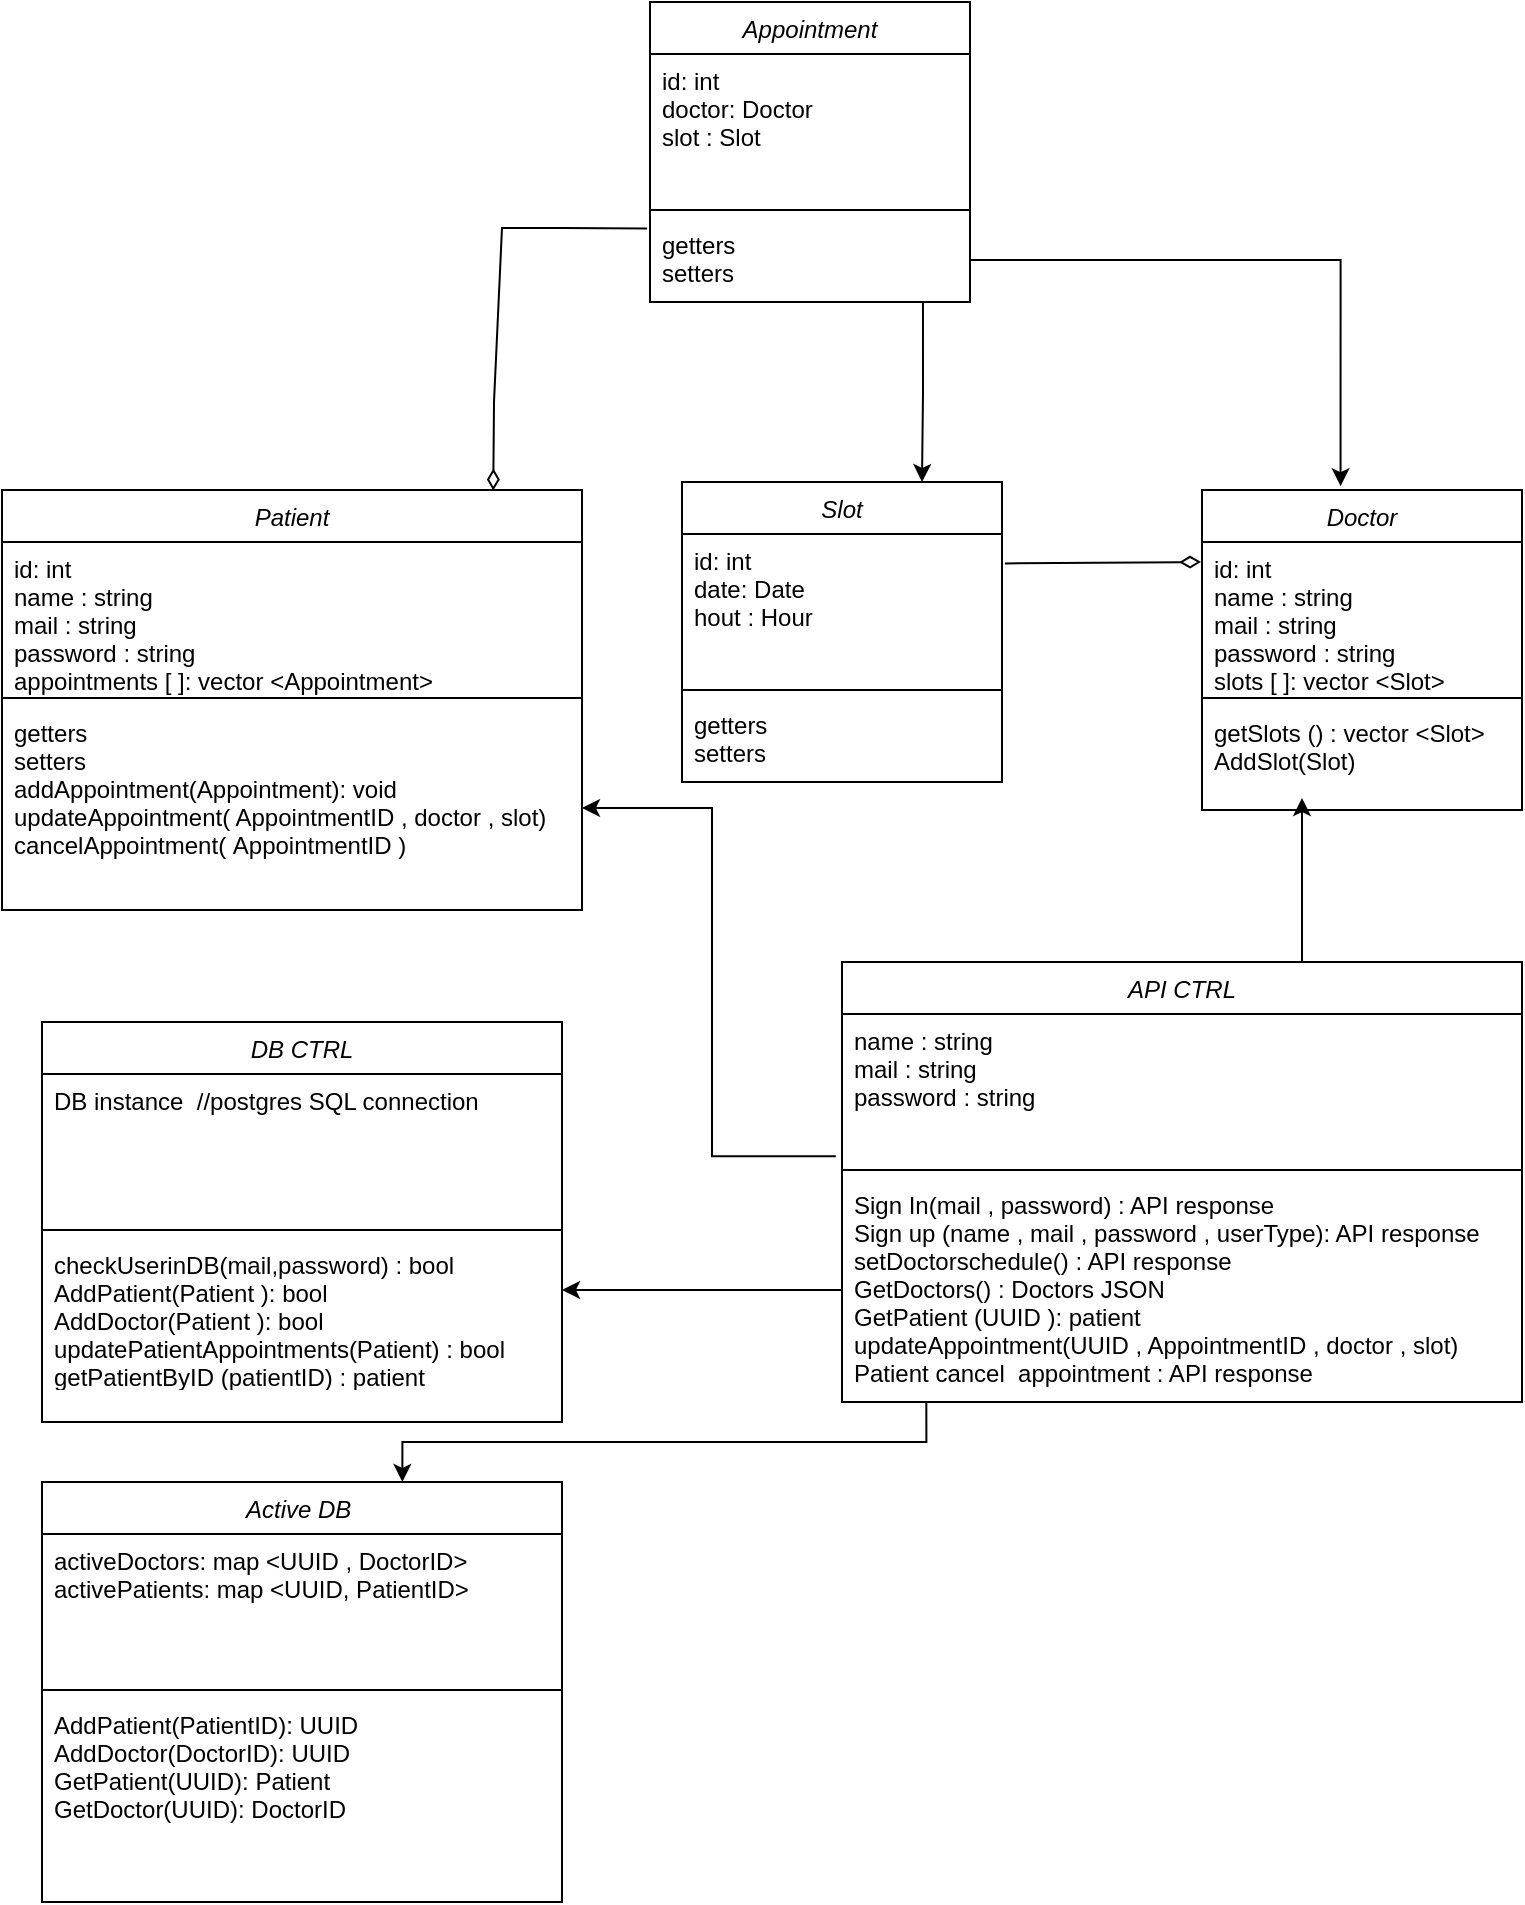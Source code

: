 <mxfile version="22.0.8" type="device">
  <diagram id="C5RBs43oDa-KdzZeNtuy" name="Page-1">
    <mxGraphModel dx="645" dy="289" grid="1" gridSize="10" guides="1" tooltips="1" connect="1" arrows="1" fold="1" page="1" pageScale="1" pageWidth="827" pageHeight="1169" math="0" shadow="0">
      <root>
        <mxCell id="WIyWlLk6GJQsqaUBKTNV-0" />
        <mxCell id="WIyWlLk6GJQsqaUBKTNV-1" parent="WIyWlLk6GJQsqaUBKTNV-0" />
        <mxCell id="zkfFHV4jXpPFQw0GAbJ--0" value="Patient" style="swimlane;fontStyle=2;align=center;verticalAlign=top;childLayout=stackLayout;horizontal=1;startSize=26;horizontalStack=0;resizeParent=1;resizeLast=0;collapsible=1;marginBottom=0;rounded=0;shadow=0;strokeWidth=1;" parent="WIyWlLk6GJQsqaUBKTNV-1" vertex="1">
          <mxGeometry x="10" y="314" width="290" height="210" as="geometry">
            <mxRectangle x="230" y="140" width="160" height="26" as="alternateBounds" />
          </mxGeometry>
        </mxCell>
        <mxCell id="zkfFHV4jXpPFQw0GAbJ--1" value="id: int&#xa;name : string&#xa;mail : string&#xa;password : string&#xa;appointments [ ]: vector &lt;Appointment&gt;" style="text;align=left;verticalAlign=top;spacingLeft=4;spacingRight=4;overflow=hidden;rotatable=0;points=[[0,0.5],[1,0.5]];portConstraint=eastwest;" parent="zkfFHV4jXpPFQw0GAbJ--0" vertex="1">
          <mxGeometry y="26" width="290" height="74" as="geometry" />
        </mxCell>
        <mxCell id="zkfFHV4jXpPFQw0GAbJ--4" value="" style="line;html=1;strokeWidth=1;align=left;verticalAlign=middle;spacingTop=-1;spacingLeft=3;spacingRight=3;rotatable=0;labelPosition=right;points=[];portConstraint=eastwest;" parent="zkfFHV4jXpPFQw0GAbJ--0" vertex="1">
          <mxGeometry y="100" width="290" height="8" as="geometry" />
        </mxCell>
        <mxCell id="zkfFHV4jXpPFQw0GAbJ--5" value="getters &#xa;setters&#xa;addAppointment(Appointment): void&#xa;updateAppointment( AppointmentID , doctor , slot)&#xa;cancelAppointment( AppointmentID )" style="text;align=left;verticalAlign=top;spacingLeft=4;spacingRight=4;overflow=hidden;rotatable=0;points=[[0,0.5],[1,0.5]];portConstraint=eastwest;" parent="zkfFHV4jXpPFQw0GAbJ--0" vertex="1">
          <mxGeometry y="108" width="290" height="102" as="geometry" />
        </mxCell>
        <mxCell id="1ouZLoc-aTyhCqWOUcrq-25" value="Doctor" style="swimlane;fontStyle=2;align=center;verticalAlign=top;childLayout=stackLayout;horizontal=1;startSize=26;horizontalStack=0;resizeParent=1;resizeLast=0;collapsible=1;marginBottom=0;rounded=0;shadow=0;strokeWidth=1;" parent="WIyWlLk6GJQsqaUBKTNV-1" vertex="1">
          <mxGeometry x="610" y="314" width="160" height="160" as="geometry">
            <mxRectangle x="230" y="140" width="160" height="26" as="alternateBounds" />
          </mxGeometry>
        </mxCell>
        <mxCell id="1ouZLoc-aTyhCqWOUcrq-26" value="id: int&#xa;name : string&#xa;mail : string&#xa;password : string&#xa;slots [ ]: vector &lt;Slot&gt;" style="text;align=left;verticalAlign=top;spacingLeft=4;spacingRight=4;overflow=hidden;rotatable=0;points=[[0,0.5],[1,0.5]];portConstraint=eastwest;" parent="1ouZLoc-aTyhCqWOUcrq-25" vertex="1">
          <mxGeometry y="26" width="160" height="74" as="geometry" />
        </mxCell>
        <mxCell id="1ouZLoc-aTyhCqWOUcrq-27" value="" style="line;html=1;strokeWidth=1;align=left;verticalAlign=middle;spacingTop=-1;spacingLeft=3;spacingRight=3;rotatable=0;labelPosition=right;points=[];portConstraint=eastwest;" parent="1ouZLoc-aTyhCqWOUcrq-25" vertex="1">
          <mxGeometry y="100" width="160" height="8" as="geometry" />
        </mxCell>
        <mxCell id="1ouZLoc-aTyhCqWOUcrq-28" value="getSlots () : vector &lt;Slot&gt;&#xa;AddSlot(Slot)" style="text;align=left;verticalAlign=top;spacingLeft=4;spacingRight=4;overflow=hidden;rotatable=0;points=[[0,0.5],[1,0.5]];portConstraint=eastwest;" parent="1ouZLoc-aTyhCqWOUcrq-25" vertex="1">
          <mxGeometry y="108" width="160" height="42" as="geometry" />
        </mxCell>
        <mxCell id="1ouZLoc-aTyhCqWOUcrq-29" value="DB CTRL" style="swimlane;fontStyle=2;align=center;verticalAlign=top;childLayout=stackLayout;horizontal=1;startSize=26;horizontalStack=0;resizeParent=1;resizeLast=0;collapsible=1;marginBottom=0;rounded=0;shadow=0;strokeWidth=1;" parent="WIyWlLk6GJQsqaUBKTNV-1" vertex="1">
          <mxGeometry x="30" y="580" width="260" height="200" as="geometry">
            <mxRectangle x="230" y="140" width="160" height="26" as="alternateBounds" />
          </mxGeometry>
        </mxCell>
        <mxCell id="1ouZLoc-aTyhCqWOUcrq-30" value="DB instance  //postgres SQL connection" style="text;align=left;verticalAlign=top;spacingLeft=4;spacingRight=4;overflow=hidden;rotatable=0;points=[[0,0.5],[1,0.5]];portConstraint=eastwest;" parent="1ouZLoc-aTyhCqWOUcrq-29" vertex="1">
          <mxGeometry y="26" width="260" height="74" as="geometry" />
        </mxCell>
        <mxCell id="1ouZLoc-aTyhCqWOUcrq-31" value="" style="line;html=1;strokeWidth=1;align=left;verticalAlign=middle;spacingTop=-1;spacingLeft=3;spacingRight=3;rotatable=0;labelPosition=right;points=[];portConstraint=eastwest;" parent="1ouZLoc-aTyhCqWOUcrq-29" vertex="1">
          <mxGeometry y="100" width="260" height="8" as="geometry" />
        </mxCell>
        <mxCell id="1ouZLoc-aTyhCqWOUcrq-32" value="checkUserinDB(mail,password) : bool&#xa;AddPatient(Patient ): bool&#xa;AddDoctor(Patient ): bool&#xa;updatePatientAppointments(Patient) : bool&#xa;getPatientByID (patientID) : patient " style="text;align=left;verticalAlign=top;spacingLeft=4;spacingRight=4;overflow=hidden;rotatable=0;points=[[0,0.5],[1,0.5]];portConstraint=eastwest;" parent="1ouZLoc-aTyhCqWOUcrq-29" vertex="1">
          <mxGeometry y="108" width="260" height="72" as="geometry" />
        </mxCell>
        <mxCell id="1ouZLoc-aTyhCqWOUcrq-40" style="edgeStyle=orthogonalEdgeStyle;rounded=0;orthogonalLoop=1;jettySize=auto;html=1;" parent="WIyWlLk6GJQsqaUBKTNV-1" edge="1">
          <mxGeometry relative="1" as="geometry">
            <mxPoint x="660" y="468" as="targetPoint" />
            <mxPoint x="660" y="558" as="sourcePoint" />
          </mxGeometry>
        </mxCell>
        <mxCell id="1ouZLoc-aTyhCqWOUcrq-33" value="API CTRL" style="swimlane;fontStyle=2;align=center;verticalAlign=top;childLayout=stackLayout;horizontal=1;startSize=26;horizontalStack=0;resizeParent=1;resizeLast=0;collapsible=1;marginBottom=0;rounded=0;shadow=0;strokeWidth=1;" parent="WIyWlLk6GJQsqaUBKTNV-1" vertex="1">
          <mxGeometry x="430" y="550" width="340" height="220" as="geometry">
            <mxRectangle x="230" y="140" width="160" height="26" as="alternateBounds" />
          </mxGeometry>
        </mxCell>
        <mxCell id="1ouZLoc-aTyhCqWOUcrq-34" value="name : string&#xa;mail : string&#xa;password : string" style="text;align=left;verticalAlign=top;spacingLeft=4;spacingRight=4;overflow=hidden;rotatable=0;points=[[0,0.5],[1,0.5]];portConstraint=eastwest;" parent="1ouZLoc-aTyhCqWOUcrq-33" vertex="1">
          <mxGeometry y="26" width="340" height="74" as="geometry" />
        </mxCell>
        <mxCell id="1ouZLoc-aTyhCqWOUcrq-35" value="" style="line;html=1;strokeWidth=1;align=left;verticalAlign=middle;spacingTop=-1;spacingLeft=3;spacingRight=3;rotatable=0;labelPosition=right;points=[];portConstraint=eastwest;" parent="1ouZLoc-aTyhCqWOUcrq-33" vertex="1">
          <mxGeometry y="100" width="340" height="8" as="geometry" />
        </mxCell>
        <mxCell id="1ouZLoc-aTyhCqWOUcrq-36" value="Sign In(mail , password) : API response&#xa;Sign up (name , mail , password , userType): API response&#xa;setDoctorschedule() : API response&#xa;GetDoctors() : Doctors JSON&#xa;GetPatient (UUID ): patient&#xa;updateAppointment(UUID , AppointmentID , doctor , slot)&#xa;Patient cancel  appointment : API response" style="text;align=left;verticalAlign=top;spacingLeft=4;spacingRight=4;overflow=hidden;rotatable=0;points=[[0,0.5],[1,0.5]];portConstraint=eastwest;" parent="1ouZLoc-aTyhCqWOUcrq-33" vertex="1">
          <mxGeometry y="108" width="340" height="112" as="geometry" />
        </mxCell>
        <mxCell id="1ouZLoc-aTyhCqWOUcrq-39" style="edgeStyle=orthogonalEdgeStyle;rounded=0;orthogonalLoop=1;jettySize=auto;html=1;entryX=1;entryY=0.361;entryDx=0;entryDy=0;entryPerimeter=0;" parent="WIyWlLk6GJQsqaUBKTNV-1" source="1ouZLoc-aTyhCqWOUcrq-36" target="1ouZLoc-aTyhCqWOUcrq-32" edge="1">
          <mxGeometry relative="1" as="geometry" />
        </mxCell>
        <mxCell id="1ouZLoc-aTyhCqWOUcrq-41" style="edgeStyle=orthogonalEdgeStyle;rounded=0;orthogonalLoop=1;jettySize=auto;html=1;exitX=-0.009;exitY=0.961;exitDx=0;exitDy=0;exitPerimeter=0;entryX=1;entryY=0.5;entryDx=0;entryDy=0;" parent="WIyWlLk6GJQsqaUBKTNV-1" source="1ouZLoc-aTyhCqWOUcrq-34" target="zkfFHV4jXpPFQw0GAbJ--5" edge="1">
          <mxGeometry relative="1" as="geometry">
            <mxPoint x="330" y="458" as="targetPoint" />
            <mxPoint x="368.64" y="642.376" as="sourcePoint" />
          </mxGeometry>
        </mxCell>
        <mxCell id="1ouZLoc-aTyhCqWOUcrq-42" value="Slot" style="swimlane;fontStyle=2;align=center;verticalAlign=top;childLayout=stackLayout;horizontal=1;startSize=26;horizontalStack=0;resizeParent=1;resizeLast=0;collapsible=1;marginBottom=0;rounded=0;shadow=0;strokeWidth=1;" parent="WIyWlLk6GJQsqaUBKTNV-1" vertex="1">
          <mxGeometry x="350" y="310" width="160" height="150" as="geometry">
            <mxRectangle x="230" y="140" width="160" height="26" as="alternateBounds" />
          </mxGeometry>
        </mxCell>
        <mxCell id="1ouZLoc-aTyhCqWOUcrq-43" value="id: int&#xa;date: Date&#xa;hout : Hour&#xa;" style="text;align=left;verticalAlign=top;spacingLeft=4;spacingRight=4;overflow=hidden;rotatable=0;points=[[0,0.5],[1,0.5]];portConstraint=eastwest;" parent="1ouZLoc-aTyhCqWOUcrq-42" vertex="1">
          <mxGeometry y="26" width="160" height="74" as="geometry" />
        </mxCell>
        <mxCell id="1ouZLoc-aTyhCqWOUcrq-44" value="" style="line;html=1;strokeWidth=1;align=left;verticalAlign=middle;spacingTop=-1;spacingLeft=3;spacingRight=3;rotatable=0;labelPosition=right;points=[];portConstraint=eastwest;" parent="1ouZLoc-aTyhCqWOUcrq-42" vertex="1">
          <mxGeometry y="100" width="160" height="8" as="geometry" />
        </mxCell>
        <mxCell id="1ouZLoc-aTyhCqWOUcrq-45" value="getters &#xa;setters" style="text;align=left;verticalAlign=top;spacingLeft=4;spacingRight=4;overflow=hidden;rotatable=0;points=[[0,0.5],[1,0.5]];portConstraint=eastwest;" parent="1ouZLoc-aTyhCqWOUcrq-42" vertex="1">
          <mxGeometry y="108" width="160" height="42" as="geometry" />
        </mxCell>
        <mxCell id="1ouZLoc-aTyhCqWOUcrq-47" value="" style="endArrow=none;startArrow=diamondThin;endFill=0;startFill=0;html=1;verticalAlign=bottom;labelBackgroundColor=none;strokeWidth=1;startSize=8;endSize=8;rounded=0;entryX=1.009;entryY=0.199;entryDx=0;entryDy=0;entryPerimeter=0;exitX=-0.003;exitY=0.135;exitDx=0;exitDy=0;exitPerimeter=0;" parent="WIyWlLk6GJQsqaUBKTNV-1" source="1ouZLoc-aTyhCqWOUcrq-26" target="1ouZLoc-aTyhCqWOUcrq-43" edge="1">
          <mxGeometry width="160" relative="1" as="geometry">
            <mxPoint x="545" y="320" as="sourcePoint" />
            <mxPoint x="655" y="320" as="targetPoint" />
          </mxGeometry>
        </mxCell>
        <mxCell id="1ouZLoc-aTyhCqWOUcrq-52" value="Appointment" style="swimlane;fontStyle=2;align=center;verticalAlign=top;childLayout=stackLayout;horizontal=1;startSize=26;horizontalStack=0;resizeParent=1;resizeLast=0;collapsible=1;marginBottom=0;rounded=0;shadow=0;strokeWidth=1;" parent="WIyWlLk6GJQsqaUBKTNV-1" vertex="1">
          <mxGeometry x="334" y="70" width="160" height="150" as="geometry">
            <mxRectangle x="230" y="140" width="160" height="26" as="alternateBounds" />
          </mxGeometry>
        </mxCell>
        <mxCell id="1ouZLoc-aTyhCqWOUcrq-53" value="id: int&#xa;doctor: Doctor&#xa;slot : Slot&#xa;" style="text;align=left;verticalAlign=top;spacingLeft=4;spacingRight=4;overflow=hidden;rotatable=0;points=[[0,0.5],[1,0.5]];portConstraint=eastwest;" parent="1ouZLoc-aTyhCqWOUcrq-52" vertex="1">
          <mxGeometry y="26" width="160" height="74" as="geometry" />
        </mxCell>
        <mxCell id="1ouZLoc-aTyhCqWOUcrq-54" value="" style="line;html=1;strokeWidth=1;align=left;verticalAlign=middle;spacingTop=-1;spacingLeft=3;spacingRight=3;rotatable=0;labelPosition=right;points=[];portConstraint=eastwest;" parent="1ouZLoc-aTyhCqWOUcrq-52" vertex="1">
          <mxGeometry y="100" width="160" height="8" as="geometry" />
        </mxCell>
        <mxCell id="1ouZLoc-aTyhCqWOUcrq-55" value="getters &#xa;setters" style="text;align=left;verticalAlign=top;spacingLeft=4;spacingRight=4;overflow=hidden;rotatable=0;points=[[0,0.5],[1,0.5]];portConstraint=eastwest;" parent="1ouZLoc-aTyhCqWOUcrq-52" vertex="1">
          <mxGeometry y="108" width="160" height="42" as="geometry" />
        </mxCell>
        <mxCell id="1ouZLoc-aTyhCqWOUcrq-56" value="" style="endArrow=none;startArrow=diamondThin;endFill=0;startFill=0;html=1;verticalAlign=bottom;labelBackgroundColor=none;strokeWidth=1;startSize=8;endSize=8;rounded=0;entryX=-0.009;entryY=0.125;entryDx=0;entryDy=0;entryPerimeter=0;exitX=0.847;exitY=0.001;exitDx=0;exitDy=0;exitPerimeter=0;" parent="WIyWlLk6GJQsqaUBKTNV-1" source="zkfFHV4jXpPFQw0GAbJ--0" target="1ouZLoc-aTyhCqWOUcrq-55" edge="1">
          <mxGeometry width="160" relative="1" as="geometry">
            <mxPoint x="290" y="330" as="sourcePoint" />
            <mxPoint x="180" y="330" as="targetPoint" />
            <Array as="points">
              <mxPoint x="256" y="270" />
              <mxPoint x="260" y="183" />
              <mxPoint x="290" y="183" />
            </Array>
          </mxGeometry>
        </mxCell>
        <mxCell id="q6jCi4C8_Kdz6_w9IPby-0" value="Active DB " style="swimlane;fontStyle=2;align=center;verticalAlign=top;childLayout=stackLayout;horizontal=1;startSize=26;horizontalStack=0;resizeParent=1;resizeLast=0;collapsible=1;marginBottom=0;rounded=0;shadow=0;strokeWidth=1;" vertex="1" parent="WIyWlLk6GJQsqaUBKTNV-1">
          <mxGeometry x="30" y="810" width="260" height="210" as="geometry">
            <mxRectangle x="230" y="140" width="160" height="26" as="alternateBounds" />
          </mxGeometry>
        </mxCell>
        <mxCell id="q6jCi4C8_Kdz6_w9IPby-1" value="activeDoctors: map &lt;UUID , DoctorID&gt;&#xa;activePatients: map &lt;UUID, PatientID&gt;" style="text;align=left;verticalAlign=top;spacingLeft=4;spacingRight=4;overflow=hidden;rotatable=0;points=[[0,0.5],[1,0.5]];portConstraint=eastwest;" vertex="1" parent="q6jCi4C8_Kdz6_w9IPby-0">
          <mxGeometry y="26" width="260" height="74" as="geometry" />
        </mxCell>
        <mxCell id="q6jCi4C8_Kdz6_w9IPby-2" value="" style="line;html=1;strokeWidth=1;align=left;verticalAlign=middle;spacingTop=-1;spacingLeft=3;spacingRight=3;rotatable=0;labelPosition=right;points=[];portConstraint=eastwest;" vertex="1" parent="q6jCi4C8_Kdz6_w9IPby-0">
          <mxGeometry y="100" width="260" height="8" as="geometry" />
        </mxCell>
        <mxCell id="q6jCi4C8_Kdz6_w9IPby-3" value="AddPatient(PatientID): UUID&#xa;AddDoctor(DoctorID): UUID&#xa;GetPatient(UUID): Patient&#xa;GetDoctor(UUID): DoctorID&#xa;&#xa;" style="text;align=left;verticalAlign=top;spacingLeft=4;spacingRight=4;overflow=hidden;rotatable=0;points=[[0,0.5],[1,0.5]];portConstraint=eastwest;" vertex="1" parent="q6jCi4C8_Kdz6_w9IPby-0">
          <mxGeometry y="108" width="260" height="72" as="geometry" />
        </mxCell>
        <mxCell id="q6jCi4C8_Kdz6_w9IPby-4" style="edgeStyle=orthogonalEdgeStyle;rounded=0;orthogonalLoop=1;jettySize=auto;html=1;entryX=0.693;entryY=0;entryDx=0;entryDy=0;entryPerimeter=0;exitX=0.124;exitY=0.998;exitDx=0;exitDy=0;exitPerimeter=0;" edge="1" parent="WIyWlLk6GJQsqaUBKTNV-1" source="1ouZLoc-aTyhCqWOUcrq-36" target="q6jCi4C8_Kdz6_w9IPby-0">
          <mxGeometry relative="1" as="geometry">
            <mxPoint x="430" y="790" as="sourcePoint" />
            <mxPoint x="290" y="790" as="targetPoint" />
          </mxGeometry>
        </mxCell>
        <mxCell id="q6jCi4C8_Kdz6_w9IPby-6" style="edgeStyle=orthogonalEdgeStyle;rounded=0;orthogonalLoop=1;jettySize=auto;html=1;entryX=0.75;entryY=0;entryDx=0;entryDy=0;exitX=0.853;exitY=0.99;exitDx=0;exitDy=0;exitPerimeter=0;" edge="1" parent="WIyWlLk6GJQsqaUBKTNV-1" source="1ouZLoc-aTyhCqWOUcrq-55" target="1ouZLoc-aTyhCqWOUcrq-42">
          <mxGeometry relative="1" as="geometry">
            <mxPoint x="550" y="260" as="targetPoint" />
            <mxPoint x="550" y="350" as="sourcePoint" />
          </mxGeometry>
        </mxCell>
        <mxCell id="q6jCi4C8_Kdz6_w9IPby-7" style="edgeStyle=orthogonalEdgeStyle;rounded=0;orthogonalLoop=1;jettySize=auto;html=1;entryX=0.433;entryY=-0.012;entryDx=0;entryDy=0;exitX=1;exitY=0.5;exitDx=0;exitDy=0;entryPerimeter=0;" edge="1" parent="WIyWlLk6GJQsqaUBKTNV-1" source="1ouZLoc-aTyhCqWOUcrq-55" target="1ouZLoc-aTyhCqWOUcrq-25">
          <mxGeometry relative="1" as="geometry">
            <mxPoint x="480" y="320" as="targetPoint" />
            <mxPoint x="480" y="230" as="sourcePoint" />
          </mxGeometry>
        </mxCell>
      </root>
    </mxGraphModel>
  </diagram>
</mxfile>